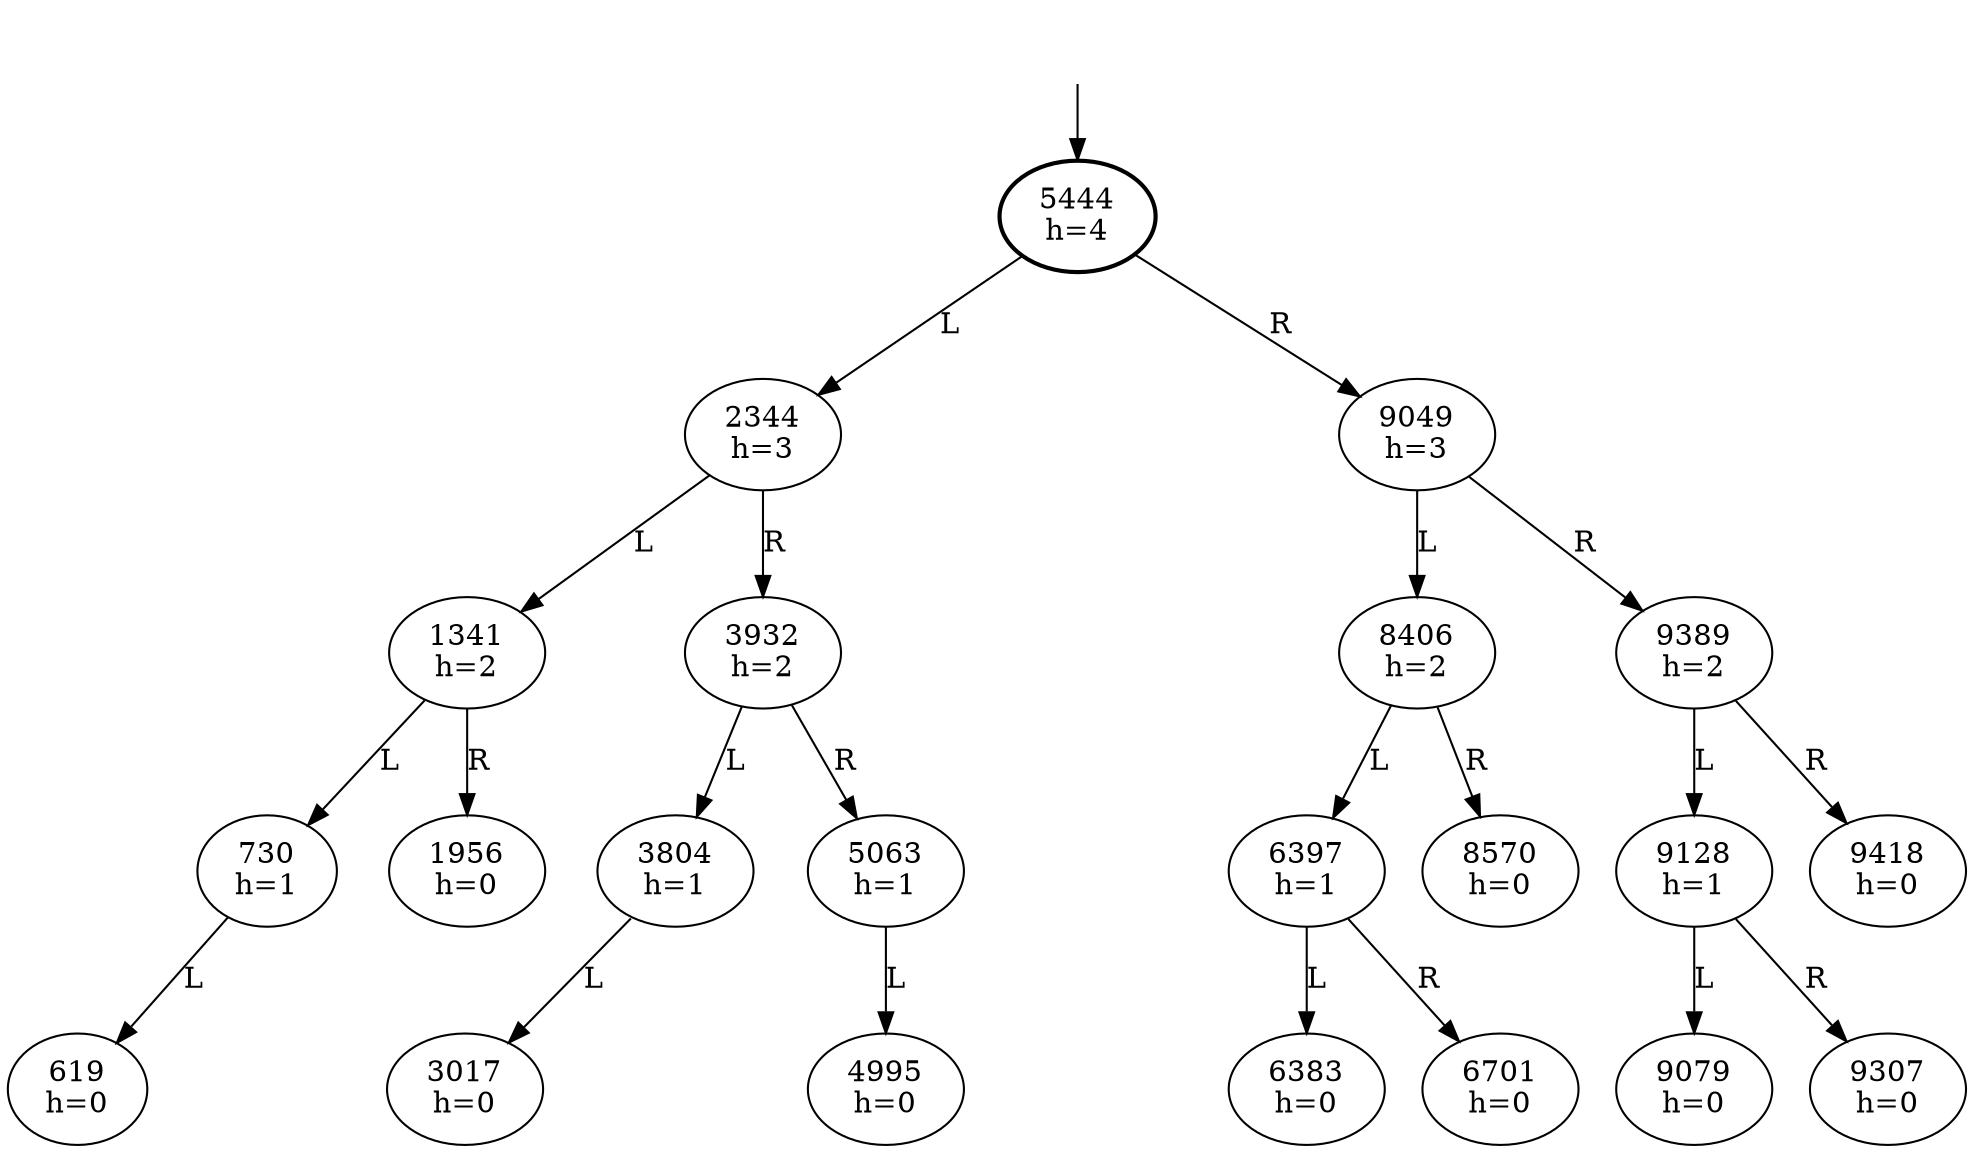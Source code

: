 digraph {
  DUMMY [style=invis];
  DUMMY -> 5444;
  5444 [penwidth=2];

  5444 [label="5444\nh=4"];

  5444 -> 2344 [label="L"];
  2344 [label="2344\nh=3"];

  2344 -> 1341 [label="L"];
  1341 [label="1341\nh=2"];

  1341 -> 730 [label="L"];
  730 [label="730\nh=1"];

  730 -> 619 [label="L"];
  619 [label="619\nh=0"];



  730 -> R_730 [style=invis];
  R_730 [style=invis];

  1341 -> 1956 [label="R"];
  1956 [label="1956\nh=0"];



  2344 -> 3932 [label="R"];
  3932 [label="3932\nh=2"];

  3932 -> 3804 [label="L"];
  3804 [label="3804\nh=1"];

  3804 -> 3017 [label="L"];
  3017 [label="3017\nh=0"];



  3804 -> R_3804 [style=invis];
  R_3804 [style=invis];

  3932 -> 5063 [label="R"];
  5063 [label="5063\nh=1"];

  5063 -> 4995 [label="L"];
  4995 [label="4995\nh=0"];



  5063 -> R_5063 [style=invis];
  R_5063 [style=invis];

  5444 -> 9049 [label="R"];
  9049 [label="9049\nh=3"];

  9049 -> 8406 [label="L"];
  8406 [label="8406\nh=2"];

  8406 -> 6397 [label="L"];
  6397 [label="6397\nh=1"];

  6397 -> 6383 [label="L"];
  6383 [label="6383\nh=0"];



  6397 -> 6701 [label="R"];
  6701 [label="6701\nh=0"];



  8406 -> 8570 [label="R"];
  8570 [label="8570\nh=0"];



  9049 -> 9389 [label="R"];
  9389 [label="9389\nh=2"];

  9389 -> 9128 [label="L"];
  9128 [label="9128\nh=1"];

  9128 -> 9079 [label="L"];
  9079 [label="9079\nh=0"];



  9128 -> 9307 [label="R"];
  9307 [label="9307\nh=0"];



  9389 -> 9418 [label="R"];
  9418 [label="9418\nh=0"];



}
